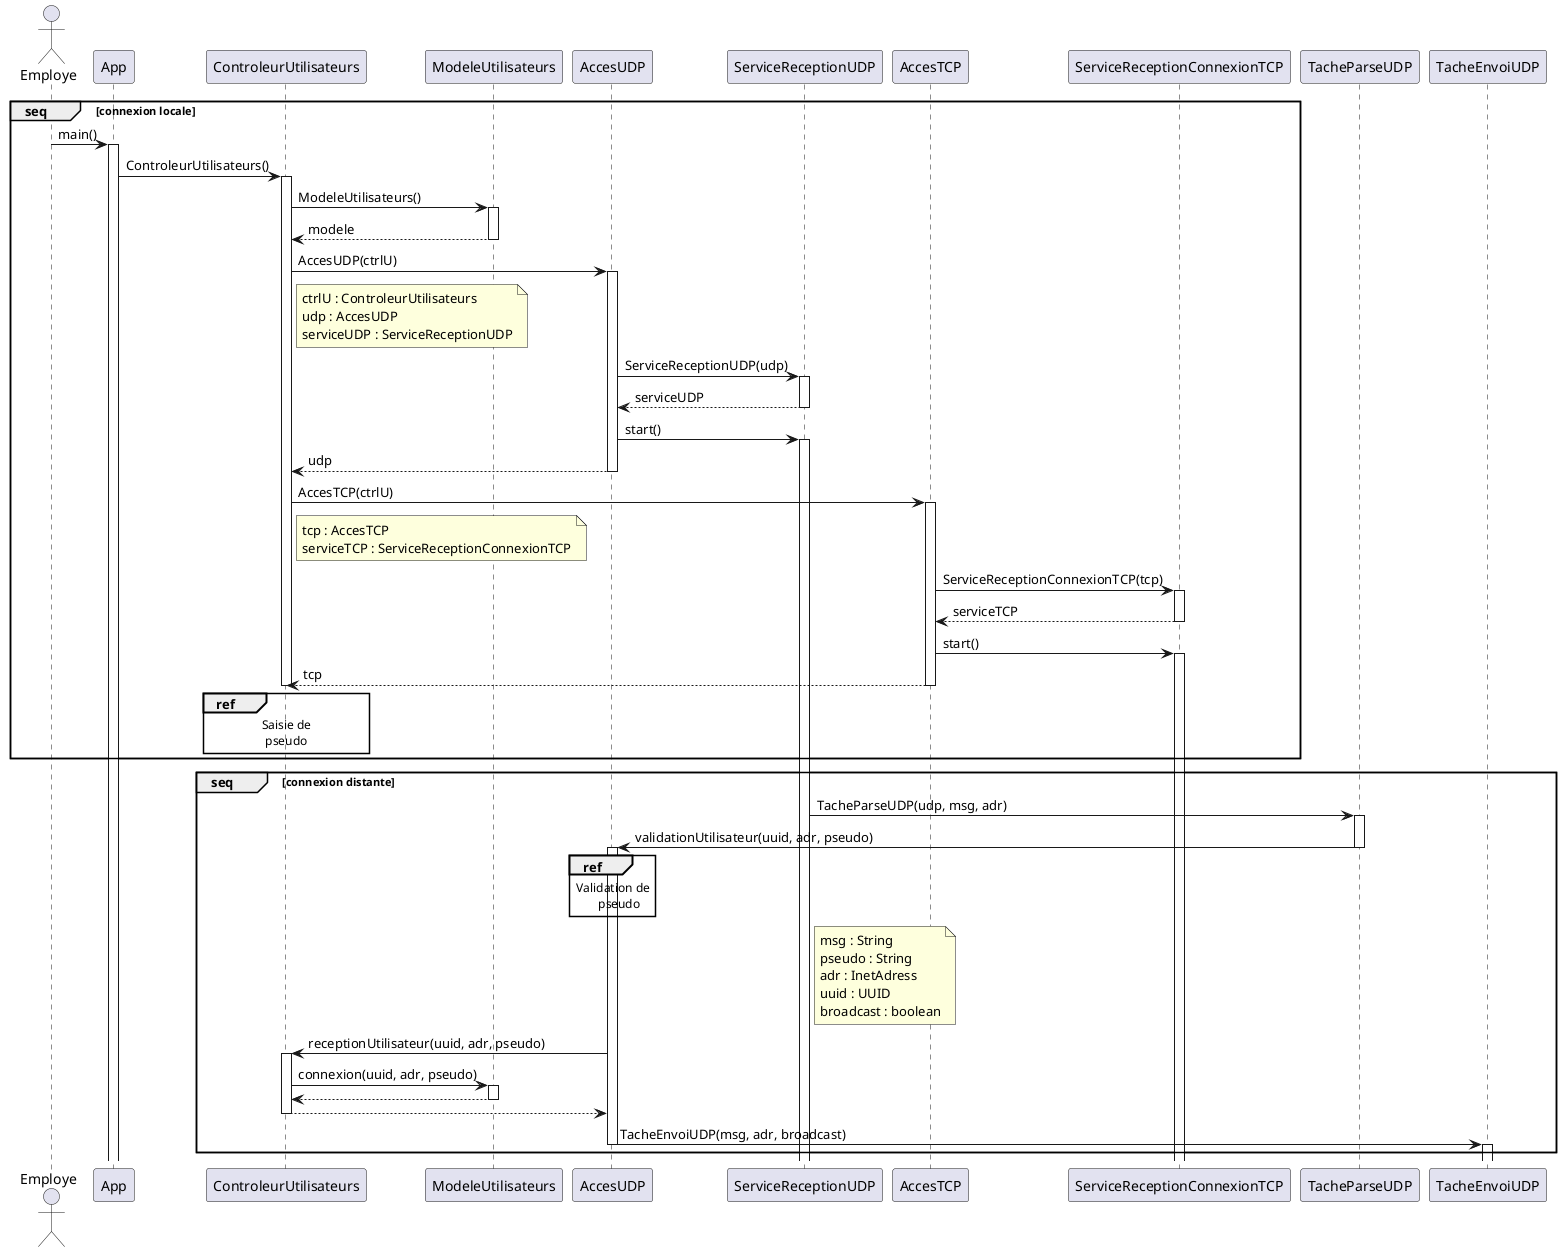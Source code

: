 @startuml connexion
actor Employe
group seq [connexion locale]
    Employe -> App : main()
    activate App
    App -> ControleurUtilisateurs : ControleurUtilisateurs()
    activate ControleurUtilisateurs
    ControleurUtilisateurs -> ModeleUtilisateurs : ModeleUtilisateurs()
    activate ModeleUtilisateurs
    ModeleUtilisateurs --> ControleurUtilisateurs : modele
    deactivate ModeleUtilisateurs
    ControleurUtilisateurs -> AccesUDP : AccesUDP(ctrlU)
    activate AccesUDP
    note right of ControleurUtilisateurs
    ctrlU : ControleurUtilisateurs
    udp : AccesUDP
    serviceUDP : ServiceReceptionUDP
    end note
    AccesUDP -> ServiceReceptionUDP : ServiceReceptionUDP(udp)
    activate ServiceReceptionUDP
    ServiceReceptionUDP --> AccesUDP : serviceUDP
    deactivate ServiceReceptionUDP
    AccesUDP -> ServiceReceptionUDP : start()
    activate ServiceReceptionUDP
    AccesUDP --> ControleurUtilisateurs : udp
    deactivate AccesUDP
    ControleurUtilisateurs -> AccesTCP : AccesTCP(ctrlU)
    note right of ControleurUtilisateurs
    tcp : AccesTCP
    serviceTCP : ServiceReceptionConnexionTCP
    end note
    activate AccesTCP
    AccesTCP -> ServiceReceptionConnexionTCP : ServiceReceptionConnexionTCP(tcp)
    activate ServiceReceptionConnexionTCP
    ServiceReceptionConnexionTCP --> AccesTCP : serviceTCP
    deactivate ServiceReceptionConnexionTCP
    AccesTCP -> ServiceReceptionConnexionTCP : start()
    activate ServiceReceptionConnexionTCP
    AccesTCP --> ControleurUtilisateurs : tcp
    deactivate AccesTCP
    ref over ControleurUtilisateurs
        Saisie de
        pseudo
    end ref
    deactivate ControleurUtilisateurs
end
group seq [connexion distante]
    ServiceReceptionUDP -> TacheParseUDP : TacheParseUDP(udp, msg, adr)
    activate TacheParseUDP
    TacheParseUDP -> AccesUDP : validationUtilisateur(uuid, adr, pseudo)
    deactivate TacheParseUDP
    activate AccesUDP
    ref over AccesUDP
        Validation de
            pseudo
    end ref
    note right of ServiceReceptionUDP
    msg : String
    pseudo : String
    adr : InetAdress
    uuid : UUID
    broadcast : boolean
    end note
    AccesUDP -> ControleurUtilisateurs : receptionUtilisateur(uuid, adr, pseudo)
    activate ControleurUtilisateurs
    ControleurUtilisateurs -> ModeleUtilisateurs : connexion(uuid, adr, pseudo)
    activate ModeleUtilisateurs
    ModeleUtilisateurs --> ControleurUtilisateurs
    deactivate ModeleUtilisateurs
    ControleurUtilisateurs --> AccesUDP
    deactivate ControleurUtilisateurs
    AccesUDP -> TacheEnvoiUDP : TacheEnvoiUDP(msg, adr, broadcast)
    deactivate AccesUDP
    activate TacheEnvoiUDP
end
@enduml
